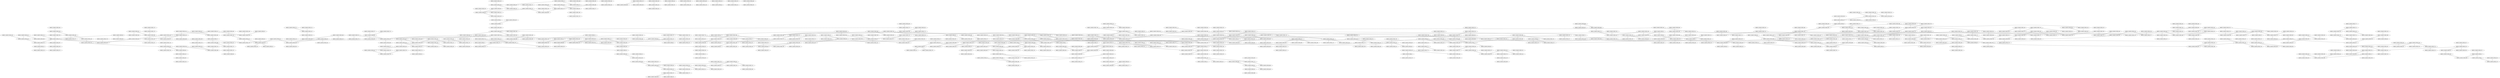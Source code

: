 graph ERDOS_GRAPH_KRUSKAL_DIRECT_LARGE{
ERDOS_GRAPH_NODE_88 -- ERDOS_GRAPH_NODE_753 [weight=1];
ERDOS_GRAPH_NODE_685 -- ERDOS_GRAPH_NODE_272 [weight=1];
ERDOS_GRAPH_NODE_239 -- ERDOS_GRAPH_NODE_240 [weight=1];
ERDOS_GRAPH_NODE_762 -- ERDOS_GRAPH_NODE_105 [weight=1];
ERDOS_GRAPH_NODE_719 -- ERDOS_GRAPH_NODE_421 [weight=1];
ERDOS_GRAPH_NODE_697 -- ERDOS_GRAPH_NODE_556 [weight=1];
ERDOS_GRAPH_NODE_752 -- ERDOS_GRAPH_NODE_18 [weight=1];
ERDOS_GRAPH_NODE_247 -- ERDOS_GRAPH_NODE_497 [weight=1];
ERDOS_GRAPH_NODE_400 -- ERDOS_GRAPH_NODE_707 [weight=1];
ERDOS_GRAPH_NODE_324 -- ERDOS_GRAPH_NODE_796 [weight=1];
ERDOS_GRAPH_NODE_48 -- ERDOS_GRAPH_NODE_143 [weight=1];
ERDOS_GRAPH_NODE_529 -- ERDOS_GRAPH_NODE_577 [weight=1];
ERDOS_GRAPH_NODE_85 -- ERDOS_GRAPH_NODE_320 [weight=1];
ERDOS_GRAPH_NODE_780 -- ERDOS_GRAPH_NODE_471 [weight=1];
ERDOS_GRAPH_NODE_72 -- ERDOS_GRAPH_NODE_689 [weight=1];
ERDOS_GRAPH_NODE_559 -- ERDOS_GRAPH_NODE_629 [weight=1];
ERDOS_GRAPH_NODE_734 -- ERDOS_GRAPH_NODE_347 [weight=1];
ERDOS_GRAPH_NODE_138 -- ERDOS_GRAPH_NODE_581 [weight=1];
ERDOS_GRAPH_NODE_774 -- ERDOS_GRAPH_NODE_699 [weight=1];
ERDOS_GRAPH_NODE_438 -- ERDOS_GRAPH_NODE_425 [weight=1];
ERDOS_GRAPH_NODE_613 -- ERDOS_GRAPH_NODE_759 [weight=1];
ERDOS_GRAPH_NODE_278 -- ERDOS_GRAPH_NODE_428 [weight=1];
ERDOS_GRAPH_NODE_126 -- ERDOS_GRAPH_NODE_198 [weight=1];
ERDOS_GRAPH_NODE_127 -- ERDOS_GRAPH_NODE_10 [weight=1];
ERDOS_GRAPH_NODE_109 -- ERDOS_GRAPH_NODE_446 [weight=1];
ERDOS_GRAPH_NODE_588 -- ERDOS_GRAPH_NODE_579 [weight=1];
ERDOS_GRAPH_NODE_499 -- ERDOS_GRAPH_NODE_596 [weight=1];
ERDOS_GRAPH_NODE_703 -- ERDOS_GRAPH_NODE_333 [weight=1];
ERDOS_GRAPH_NODE_536 -- ERDOS_GRAPH_NODE_517 [weight=1];
ERDOS_GRAPH_NODE_31 -- ERDOS_GRAPH_NODE_740 [weight=1];
ERDOS_GRAPH_NODE_572 -- ERDOS_GRAPH_NODE_693 [weight=1];
ERDOS_GRAPH_NODE_779 -- ERDOS_GRAPH_NODE_362 [weight=1];
ERDOS_GRAPH_NODE_380 -- ERDOS_GRAPH_NODE_68 [weight=1];
ERDOS_GRAPH_NODE_339 -- ERDOS_GRAPH_NODE_706 [weight=1];
ERDOS_GRAPH_NODE_498 -- ERDOS_GRAPH_NODE_661 [weight=1];
ERDOS_GRAPH_NODE_50 -- ERDOS_GRAPH_NODE_466 [weight=1];
ERDOS_GRAPH_NODE_776 -- ERDOS_GRAPH_NODE_403 [weight=1];
ERDOS_GRAPH_NODE_795 -- ERDOS_GRAPH_NODE_397 [weight=1];
ERDOS_GRAPH_NODE_463 -- ERDOS_GRAPH_NODE_757 [weight=1];
ERDOS_GRAPH_NODE_330 -- ERDOS_GRAPH_NODE_248 [weight=1];
ERDOS_GRAPH_NODE_295 -- ERDOS_GRAPH_NODE_14 [weight=1];
ERDOS_GRAPH_NODE_695 -- ERDOS_GRAPH_NODE_681 [weight=1];
ERDOS_GRAPH_NODE_642 -- ERDOS_GRAPH_NODE_585 [weight=1];
ERDOS_GRAPH_NODE_522 -- ERDOS_GRAPH_NODE_616 [weight=1];
ERDOS_GRAPH_NODE_786 -- ERDOS_GRAPH_NODE_728 [weight=1];
ERDOS_GRAPH_NODE_471 -- ERDOS_GRAPH_NODE_753 [weight=1];
ERDOS_GRAPH_NODE_329 -- ERDOS_GRAPH_NODE_148 [weight=1];
ERDOS_GRAPH_NODE_777 -- ERDOS_GRAPH_NODE_721 [weight=1];
ERDOS_GRAPH_NODE_100 -- ERDOS_GRAPH_NODE_683 [weight=1];
ERDOS_GRAPH_NODE_493 -- ERDOS_GRAPH_NODE_236 [weight=1];
ERDOS_GRAPH_NODE_716 -- ERDOS_GRAPH_NODE_327 [weight=1];
ERDOS_GRAPH_NODE_357 -- ERDOS_GRAPH_NODE_462 [weight=1];
ERDOS_GRAPH_NODE_74 -- ERDOS_GRAPH_NODE_407 [weight=1];
ERDOS_GRAPH_NODE_137 -- ERDOS_GRAPH_NODE_630 [weight=1];
ERDOS_GRAPH_NODE_435 -- ERDOS_GRAPH_NODE_353 [weight=1];
ERDOS_GRAPH_NODE_697 -- ERDOS_GRAPH_NODE_454 [weight=1];
ERDOS_GRAPH_NODE_435 -- ERDOS_GRAPH_NODE_502 [weight=1];
ERDOS_GRAPH_NODE_641 -- ERDOS_GRAPH_NODE_4 [weight=1];
ERDOS_GRAPH_NODE_740 -- ERDOS_GRAPH_NODE_744 [weight=1];
ERDOS_GRAPH_NODE_559 -- ERDOS_GRAPH_NODE_98 [weight=2];
ERDOS_GRAPH_NODE_234 -- ERDOS_GRAPH_NODE_467 [weight=2];
ERDOS_GRAPH_NODE_796 -- ERDOS_GRAPH_NODE_698 [weight=2];
ERDOS_GRAPH_NODE_476 -- ERDOS_GRAPH_NODE_202 [weight=2];
ERDOS_GRAPH_NODE_246 -- ERDOS_GRAPH_NODE_453 [weight=2];
ERDOS_GRAPH_NODE_430 -- ERDOS_GRAPH_NODE_622 [weight=2];
ERDOS_GRAPH_NODE_674 -- ERDOS_GRAPH_NODE_174 [weight=2];
ERDOS_GRAPH_NODE_627 -- ERDOS_GRAPH_NODE_406 [weight=2];
ERDOS_GRAPH_NODE_582 -- ERDOS_GRAPH_NODE_437 [weight=2];
ERDOS_GRAPH_NODE_5 -- ERDOS_GRAPH_NODE_288 [weight=2];
ERDOS_GRAPH_NODE_584 -- ERDOS_GRAPH_NODE_293 [weight=2];
ERDOS_GRAPH_NODE_361 -- ERDOS_GRAPH_NODE_556 [weight=2];
ERDOS_GRAPH_NODE_785 -- ERDOS_GRAPH_NODE_467 [weight=2];
ERDOS_GRAPH_NODE_160 -- ERDOS_GRAPH_NODE_558 [weight=2];
ERDOS_GRAPH_NODE_321 -- ERDOS_GRAPH_NODE_320 [weight=2];
ERDOS_GRAPH_NODE_364 -- ERDOS_GRAPH_NODE_183 [weight=2];
ERDOS_GRAPH_NODE_83 -- ERDOS_GRAPH_NODE_286 [weight=2];
ERDOS_GRAPH_NODE_333 -- ERDOS_GRAPH_NODE_357 [weight=2];
ERDOS_GRAPH_NODE_287 -- ERDOS_GRAPH_NODE_280 [weight=2];
ERDOS_GRAPH_NODE_507 -- ERDOS_GRAPH_NODE_135 [weight=2];
ERDOS_GRAPH_NODE_221 -- ERDOS_GRAPH_NODE_775 [weight=2];
ERDOS_GRAPH_NODE_771 -- ERDOS_GRAPH_NODE_186 [weight=2];
ERDOS_GRAPH_NODE_18 -- ERDOS_GRAPH_NODE_216 [weight=2];
ERDOS_GRAPH_NODE_524 -- ERDOS_GRAPH_NODE_388 [weight=2];
ERDOS_GRAPH_NODE_372 -- ERDOS_GRAPH_NODE_187 [weight=2];
ERDOS_GRAPH_NODE_78 -- ERDOS_GRAPH_NODE_48 [weight=2];
ERDOS_GRAPH_NODE_252 -- ERDOS_GRAPH_NODE_123 [weight=2];
ERDOS_GRAPH_NODE_344 -- ERDOS_GRAPH_NODE_390 [weight=2];
ERDOS_GRAPH_NODE_435 -- ERDOS_GRAPH_NODE_124 [weight=2];
ERDOS_GRAPH_NODE_16 -- ERDOS_GRAPH_NODE_441 [weight=2];
ERDOS_GRAPH_NODE_168 -- ERDOS_GRAPH_NODE_47 [weight=2];
ERDOS_GRAPH_NODE_98 -- ERDOS_GRAPH_NODE_531 [weight=2];
ERDOS_GRAPH_NODE_492 -- ERDOS_GRAPH_NODE_714 [weight=2];
ERDOS_GRAPH_NODE_99 -- ERDOS_GRAPH_NODE_220 [weight=2];
ERDOS_GRAPH_NODE_245 -- ERDOS_GRAPH_NODE_77 [weight=2];
ERDOS_GRAPH_NODE_451 -- ERDOS_GRAPH_NODE_580 [weight=2];
ERDOS_GRAPH_NODE_672 -- ERDOS_GRAPH_NODE_785 [weight=2];
ERDOS_GRAPH_NODE_232 -- ERDOS_GRAPH_NODE_209 [weight=2];
ERDOS_GRAPH_NODE_45 -- ERDOS_GRAPH_NODE_357 [weight=2];
ERDOS_GRAPH_NODE_719 -- ERDOS_GRAPH_NODE_774 [weight=2];
ERDOS_GRAPH_NODE_527 -- ERDOS_GRAPH_NODE_285 [weight=2];
ERDOS_GRAPH_NODE_706 -- ERDOS_GRAPH_NODE_138 [weight=2];
ERDOS_GRAPH_NODE_205 -- ERDOS_GRAPH_NODE_156 [weight=2];
ERDOS_GRAPH_NODE_454 -- ERDOS_GRAPH_NODE_513 [weight=2];
ERDOS_GRAPH_NODE_749 -- ERDOS_GRAPH_NODE_162 [weight=2];
ERDOS_GRAPH_NODE_126 -- ERDOS_GRAPH_NODE_414 [weight=2];
ERDOS_GRAPH_NODE_279 -- ERDOS_GRAPH_NODE_211 [weight=2];
ERDOS_GRAPH_NODE_270 -- ERDOS_GRAPH_NODE_52 [weight=2];
ERDOS_GRAPH_NODE_318 -- ERDOS_GRAPH_NODE_748 [weight=2];
ERDOS_GRAPH_NODE_112 -- ERDOS_GRAPH_NODE_118 [weight=2];
ERDOS_GRAPH_NODE_529 -- ERDOS_GRAPH_NODE_645 [weight=2];
ERDOS_GRAPH_NODE_262 -- ERDOS_GRAPH_NODE_673 [weight=2];
ERDOS_GRAPH_NODE_757 -- ERDOS_GRAPH_NODE_559 [weight=2];
ERDOS_GRAPH_NODE_602 -- ERDOS_GRAPH_NODE_440 [weight=2];
ERDOS_GRAPH_NODE_342 -- ERDOS_GRAPH_NODE_621 [weight=2];
ERDOS_GRAPH_NODE_628 -- ERDOS_GRAPH_NODE_168 [weight=2];
ERDOS_GRAPH_NODE_343 -- ERDOS_GRAPH_NODE_676 [weight=2];
ERDOS_GRAPH_NODE_475 -- ERDOS_GRAPH_NODE_75 [weight=2];
ERDOS_GRAPH_NODE_410 -- ERDOS_GRAPH_NODE_597 [weight=2];
ERDOS_GRAPH_NODE_36 -- ERDOS_GRAPH_NODE_365 [weight=2];
ERDOS_GRAPH_NODE_345 -- ERDOS_GRAPH_NODE_262 [weight=2];
ERDOS_GRAPH_NODE_690 -- ERDOS_GRAPH_NODE_57 [weight=2];
ERDOS_GRAPH_NODE_564 -- ERDOS_GRAPH_NODE_319 [weight=2];
ERDOS_GRAPH_NODE_667 -- ERDOS_GRAPH_NODE_93 [weight=2];
ERDOS_GRAPH_NODE_681 -- ERDOS_GRAPH_NODE_618 [weight=2];
ERDOS_GRAPH_NODE_23 -- ERDOS_GRAPH_NODE_584 [weight=3];
ERDOS_GRAPH_NODE_107 -- ERDOS_GRAPH_NODE_676 [weight=3];
ERDOS_GRAPH_NODE_783 -- ERDOS_GRAPH_NODE_335 [weight=3];
ERDOS_GRAPH_NODE_174 -- ERDOS_GRAPH_NODE_429 [weight=3];
ERDOS_GRAPH_NODE_653 -- ERDOS_GRAPH_NODE_658 [weight=3];
ERDOS_GRAPH_NODE_511 -- ERDOS_GRAPH_NODE_531 [weight=3];
ERDOS_GRAPH_NODE_578 -- ERDOS_GRAPH_NODE_621 [weight=3];
ERDOS_GRAPH_NODE_681 -- ERDOS_GRAPH_NODE_366 [weight=3];
ERDOS_GRAPH_NODE_596 -- ERDOS_GRAPH_NODE_226 [weight=3];
ERDOS_GRAPH_NODE_102 -- ERDOS_GRAPH_NODE_227 [weight=3];
ERDOS_GRAPH_NODE_387 -- ERDOS_GRAPH_NODE_728 [weight=3];
ERDOS_GRAPH_NODE_213 -- ERDOS_GRAPH_NODE_658 [weight=3];
ERDOS_GRAPH_NODE_540 -- ERDOS_GRAPH_NODE_178 [weight=3];
ERDOS_GRAPH_NODE_457 -- ERDOS_GRAPH_NODE_444 [weight=3];
ERDOS_GRAPH_NODE_663 -- ERDOS_GRAPH_NODE_185 [weight=3];
ERDOS_GRAPH_NODE_297 -- ERDOS_GRAPH_NODE_598 [weight=3];
ERDOS_GRAPH_NODE_489 -- ERDOS_GRAPH_NODE_683 [weight=3];
ERDOS_GRAPH_NODE_166 -- ERDOS_GRAPH_NODE_161 [weight=3];
ERDOS_GRAPH_NODE_606 -- ERDOS_GRAPH_NODE_365 [weight=3];
ERDOS_GRAPH_NODE_763 -- ERDOS_GRAPH_NODE_215 [weight=3];
ERDOS_GRAPH_NODE_624 -- ERDOS_GRAPH_NODE_583 [weight=3];
ERDOS_GRAPH_NODE_762 -- ERDOS_GRAPH_NODE_725 [weight=3];
ERDOS_GRAPH_NODE_224 -- ERDOS_GRAPH_NODE_570 [weight=3];
ERDOS_GRAPH_NODE_652 -- ERDOS_GRAPH_NODE_222 [weight=3];
ERDOS_GRAPH_NODE_663 -- ERDOS_GRAPH_NODE_426 [weight=3];
ERDOS_GRAPH_NODE_35 -- ERDOS_GRAPH_NODE_385 [weight=3];
ERDOS_GRAPH_NODE_560 -- ERDOS_GRAPH_NODE_156 [weight=3];
ERDOS_GRAPH_NODE_275 -- ERDOS_GRAPH_NODE_85 [weight=3];
ERDOS_GRAPH_NODE_713 -- ERDOS_GRAPH_NODE_453 [weight=3];
ERDOS_GRAPH_NODE_380 -- ERDOS_GRAPH_NODE_709 [weight=3];
ERDOS_GRAPH_NODE_254 -- ERDOS_GRAPH_NODE_415 [weight=3];
ERDOS_GRAPH_NODE_408 -- ERDOS_GRAPH_NODE_697 [weight=3];
ERDOS_GRAPH_NODE_706 -- ERDOS_GRAPH_NODE_58 [weight=3];
ERDOS_GRAPH_NODE_791 -- ERDOS_GRAPH_NODE_117 [weight=3];
ERDOS_GRAPH_NODE_174 -- ERDOS_GRAPH_NODE_798 [weight=3];
ERDOS_GRAPH_NODE_380 -- ERDOS_GRAPH_NODE_202 [weight=3];
ERDOS_GRAPH_NODE_236 -- ERDOS_GRAPH_NODE_239 [weight=3];
ERDOS_GRAPH_NODE_295 -- ERDOS_GRAPH_NODE_237 [weight=3];
ERDOS_GRAPH_NODE_722 -- ERDOS_GRAPH_NODE_471 [weight=3];
ERDOS_GRAPH_NODE_489 -- ERDOS_GRAPH_NODE_533 [weight=3];
ERDOS_GRAPH_NODE_665 -- ERDOS_GRAPH_NODE_608 [weight=3];
ERDOS_GRAPH_NODE_289 -- ERDOS_GRAPH_NODE_568 [weight=3];
ERDOS_GRAPH_NODE_454 -- ERDOS_GRAPH_NODE_430 [weight=3];
ERDOS_GRAPH_NODE_268 -- ERDOS_GRAPH_NODE_420 [weight=3];
ERDOS_GRAPH_NODE_1 -- ERDOS_GRAPH_NODE_426 [weight=3];
ERDOS_GRAPH_NODE_146 -- ERDOS_GRAPH_NODE_792 [weight=3];
ERDOS_GRAPH_NODE_88 -- ERDOS_GRAPH_NODE_792 [weight=3];
ERDOS_GRAPH_NODE_455 -- ERDOS_GRAPH_NODE_618 [weight=3];
ERDOS_GRAPH_NODE_238 -- ERDOS_GRAPH_NODE_111 [weight=3];
ERDOS_GRAPH_NODE_789 -- ERDOS_GRAPH_NODE_91 [weight=3];
ERDOS_GRAPH_NODE_347 -- ERDOS_GRAPH_NODE_447 [weight=3];
ERDOS_GRAPH_NODE_782 -- ERDOS_GRAPH_NODE_670 [weight=3];
ERDOS_GRAPH_NODE_538 -- ERDOS_GRAPH_NODE_717 [weight=3];
ERDOS_GRAPH_NODE_390 -- ERDOS_GRAPH_NODE_405 [weight=4];
ERDOS_GRAPH_NODE_40 -- ERDOS_GRAPH_NODE_686 [weight=4];
ERDOS_GRAPH_NODE_242 -- ERDOS_GRAPH_NODE_238 [weight=4];
ERDOS_GRAPH_NODE_77 -- ERDOS_GRAPH_NODE_95 [weight=4];
ERDOS_GRAPH_NODE_797 -- ERDOS_GRAPH_NODE_183 [weight=4];
ERDOS_GRAPH_NODE_307 -- ERDOS_GRAPH_NODE_37 [weight=4];
ERDOS_GRAPH_NODE_747 -- ERDOS_GRAPH_NODE_41 [weight=4];
ERDOS_GRAPH_NODE_354 -- ERDOS_GRAPH_NODE_337 [weight=4];
ERDOS_GRAPH_NODE_716 -- ERDOS_GRAPH_NODE_433 [weight=4];
ERDOS_GRAPH_NODE_289 -- ERDOS_GRAPH_NODE_625 [weight=4];
ERDOS_GRAPH_NODE_123 -- ERDOS_GRAPH_NODE_490 [weight=4];
ERDOS_GRAPH_NODE_368 -- ERDOS_GRAPH_NODE_76 [weight=4];
ERDOS_GRAPH_NODE_663 -- ERDOS_GRAPH_NODE_615 [weight=4];
ERDOS_GRAPH_NODE_236 -- ERDOS_GRAPH_NODE_780 [weight=4];
ERDOS_GRAPH_NODE_365 -- ERDOS_GRAPH_NODE_374 [weight=4];
ERDOS_GRAPH_NODE_158 -- ERDOS_GRAPH_NODE_399 [weight=4];
ERDOS_GRAPH_NODE_762 -- ERDOS_GRAPH_NODE_568 [weight=4];
ERDOS_GRAPH_NODE_288 -- ERDOS_GRAPH_NODE_559 [weight=4];
ERDOS_GRAPH_NODE_731 -- ERDOS_GRAPH_NODE_66 [weight=4];
ERDOS_GRAPH_NODE_725 -- ERDOS_GRAPH_NODE_146 [weight=4];
ERDOS_GRAPH_NODE_341 -- ERDOS_GRAPH_NODE_416 [weight=4];
ERDOS_GRAPH_NODE_664 -- ERDOS_GRAPH_NODE_556 [weight=4];
ERDOS_GRAPH_NODE_303 -- ERDOS_GRAPH_NODE_584 [weight=4];
ERDOS_GRAPH_NODE_123 -- ERDOS_GRAPH_NODE_56 [weight=4];
ERDOS_GRAPH_NODE_516 -- ERDOS_GRAPH_NODE_527 [weight=4];
ERDOS_GRAPH_NODE_70 -- ERDOS_GRAPH_NODE_49 [weight=4];
ERDOS_GRAPH_NODE_458 -- ERDOS_GRAPH_NODE_148 [weight=4];
ERDOS_GRAPH_NODE_258 -- ERDOS_GRAPH_NODE_225 [weight=4];
ERDOS_GRAPH_NODE_452 -- ERDOS_GRAPH_NODE_111 [weight=4];
ERDOS_GRAPH_NODE_445 -- ERDOS_GRAPH_NODE_624 [weight=4];
ERDOS_GRAPH_NODE_246 -- ERDOS_GRAPH_NODE_641 [weight=4];
ERDOS_GRAPH_NODE_327 -- ERDOS_GRAPH_NODE_584 [weight=4];
ERDOS_GRAPH_NODE_398 -- ERDOS_GRAPH_NODE_657 [weight=4];
ERDOS_GRAPH_NODE_689 -- ERDOS_GRAPH_NODE_775 [weight=4];
ERDOS_GRAPH_NODE_383 -- ERDOS_GRAPH_NODE_205 [weight=4];
ERDOS_GRAPH_NODE_264 -- ERDOS_GRAPH_NODE_606 [weight=4];
ERDOS_GRAPH_NODE_203 -- ERDOS_GRAPH_NODE_719 [weight=4];
ERDOS_GRAPH_NODE_769 -- ERDOS_GRAPH_NODE_750 [weight=4];
ERDOS_GRAPH_NODE_670 -- ERDOS_GRAPH_NODE_41 [weight=4];
ERDOS_GRAPH_NODE_426 -- ERDOS_GRAPH_NODE_154 [weight=4];
ERDOS_GRAPH_NODE_309 -- ERDOS_GRAPH_NODE_571 [weight=4];
ERDOS_GRAPH_NODE_320 -- ERDOS_GRAPH_NODE_0 [weight=4];
ERDOS_GRAPH_NODE_138 -- ERDOS_GRAPH_NODE_140 [weight=4];
ERDOS_GRAPH_NODE_471 -- ERDOS_GRAPH_NODE_367 [weight=4];
ERDOS_GRAPH_NODE_632 -- ERDOS_GRAPH_NODE_264 [weight=4];
ERDOS_GRAPH_NODE_450 -- ERDOS_GRAPH_NODE_5 [weight=4];
ERDOS_GRAPH_NODE_347 -- ERDOS_GRAPH_NODE_753 [weight=4];
ERDOS_GRAPH_NODE_125 -- ERDOS_GRAPH_NODE_135 [weight=4];
ERDOS_GRAPH_NODE_204 -- ERDOS_GRAPH_NODE_584 [weight=4];
ERDOS_GRAPH_NODE_490 -- ERDOS_GRAPH_NODE_544 [weight=4];
ERDOS_GRAPH_NODE_87 -- ERDOS_GRAPH_NODE_339 [weight=4];
ERDOS_GRAPH_NODE_729 -- ERDOS_GRAPH_NODE_583 [weight=4];
ERDOS_GRAPH_NODE_149 -- ERDOS_GRAPH_NODE_531 [weight=4];
ERDOS_GRAPH_NODE_117 -- ERDOS_GRAPH_NODE_298 [weight=4];
ERDOS_GRAPH_NODE_457 -- ERDOS_GRAPH_NODE_3 [weight=4];
ERDOS_GRAPH_NODE_141 -- ERDOS_GRAPH_NODE_210 [weight=4];
ERDOS_GRAPH_NODE_739 -- ERDOS_GRAPH_NODE_411 [weight=4];
ERDOS_GRAPH_NODE_218 -- ERDOS_GRAPH_NODE_756 [weight=4];
ERDOS_GRAPH_NODE_454 -- ERDOS_GRAPH_NODE_207 [weight=4];
ERDOS_GRAPH_NODE_168 -- ERDOS_GRAPH_NODE_326 [weight=4];
ERDOS_GRAPH_NODE_363 -- ERDOS_GRAPH_NODE_489 [weight=5];
ERDOS_GRAPH_NODE_39 -- ERDOS_GRAPH_NODE_532 [weight=5];
ERDOS_GRAPH_NODE_263 -- ERDOS_GRAPH_NODE_585 [weight=5];
ERDOS_GRAPH_NODE_69 -- ERDOS_GRAPH_NODE_85 [weight=5];
ERDOS_GRAPH_NODE_21 -- ERDOS_GRAPH_NODE_641 [weight=5];
ERDOS_GRAPH_NODE_465 -- ERDOS_GRAPH_NODE_536 [weight=5];
ERDOS_GRAPH_NODE_115 -- ERDOS_GRAPH_NODE_758 [weight=5];
ERDOS_GRAPH_NODE_367 -- ERDOS_GRAPH_NODE_190 [weight=5];
ERDOS_GRAPH_NODE_394 -- ERDOS_GRAPH_NODE_519 [weight=5];
ERDOS_GRAPH_NODE_768 -- ERDOS_GRAPH_NODE_701 [weight=5];
ERDOS_GRAPH_NODE_358 -- ERDOS_GRAPH_NODE_764 [weight=5];
ERDOS_GRAPH_NODE_155 -- ERDOS_GRAPH_NODE_404 [weight=5];
ERDOS_GRAPH_NODE_555 -- ERDOS_GRAPH_NODE_432 [weight=5];
ERDOS_GRAPH_NODE_566 -- ERDOS_GRAPH_NODE_339 [weight=5];
ERDOS_GRAPH_NODE_117 -- ERDOS_GRAPH_NODE_766 [weight=5];
ERDOS_GRAPH_NODE_245 -- ERDOS_GRAPH_NODE_473 [weight=5];
ERDOS_GRAPH_NODE_232 -- ERDOS_GRAPH_NODE_366 [weight=5];
ERDOS_GRAPH_NODE_684 -- ERDOS_GRAPH_NODE_77 [weight=5];
ERDOS_GRAPH_NODE_585 -- ERDOS_GRAPH_NODE_125 [weight=5];
ERDOS_GRAPH_NODE_33 -- ERDOS_GRAPH_NODE_218 [weight=5];
ERDOS_GRAPH_NODE_648 -- ERDOS_GRAPH_NODE_792 [weight=5];
ERDOS_GRAPH_NODE_668 -- ERDOS_GRAPH_NODE_688 [weight=5];
ERDOS_GRAPH_NODE_794 -- ERDOS_GRAPH_NODE_453 [weight=5];
ERDOS_GRAPH_NODE_747 -- ERDOS_GRAPH_NODE_49 [weight=5];
ERDOS_GRAPH_NODE_150 -- ERDOS_GRAPH_NODE_318 [weight=5];
ERDOS_GRAPH_NODE_394 -- ERDOS_GRAPH_NODE_205 [weight=5];
ERDOS_GRAPH_NODE_330 -- ERDOS_GRAPH_NODE_211 [weight=5];
ERDOS_GRAPH_NODE_389 -- ERDOS_GRAPH_NODE_76 [weight=5];
ERDOS_GRAPH_NODE_784 -- ERDOS_GRAPH_NODE_282 [weight=5];
ERDOS_GRAPH_NODE_744 -- ERDOS_GRAPH_NODE_428 [weight=5];
ERDOS_GRAPH_NODE_120 -- ERDOS_GRAPH_NODE_161 [weight=5];
ERDOS_GRAPH_NODE_166 -- ERDOS_GRAPH_NODE_791 [weight=5];
ERDOS_GRAPH_NODE_98 -- ERDOS_GRAPH_NODE_740 [weight=5];
ERDOS_GRAPH_NODE_377 -- ERDOS_GRAPH_NODE_66 [weight=5];
ERDOS_GRAPH_NODE_386 -- ERDOS_GRAPH_NODE_706 [weight=5];
ERDOS_GRAPH_NODE_119 -- ERDOS_GRAPH_NODE_771 [weight=5];
ERDOS_GRAPH_NODE_551 -- ERDOS_GRAPH_NODE_424 [weight=5];
ERDOS_GRAPH_NODE_419 -- ERDOS_GRAPH_NODE_589 [weight=5];
ERDOS_GRAPH_NODE_240 -- ERDOS_GRAPH_NODE_522 [weight=5];
ERDOS_GRAPH_NODE_61 -- ERDOS_GRAPH_NODE_473 [weight=5];
ERDOS_GRAPH_NODE_631 -- ERDOS_GRAPH_NODE_14 [weight=5];
ERDOS_GRAPH_NODE_471 -- ERDOS_GRAPH_NODE_583 [weight=5];
ERDOS_GRAPH_NODE_669 -- ERDOS_GRAPH_NODE_422 [weight=5];
ERDOS_GRAPH_NODE_432 -- ERDOS_GRAPH_NODE_752 [weight=5];
ERDOS_GRAPH_NODE_10 -- ERDOS_GRAPH_NODE_420 [weight=5];
ERDOS_GRAPH_NODE_441 -- ERDOS_GRAPH_NODE_298 [weight=5];
ERDOS_GRAPH_NODE_256 -- ERDOS_GRAPH_NODE_201 [weight=5];
ERDOS_GRAPH_NODE_179 -- ERDOS_GRAPH_NODE_422 [weight=5];
ERDOS_GRAPH_NODE_416 -- ERDOS_GRAPH_NODE_193 [weight=5];
ERDOS_GRAPH_NODE_391 -- ERDOS_GRAPH_NODE_178 [weight=5];
ERDOS_GRAPH_NODE_526 -- ERDOS_GRAPH_NODE_414 [weight=5];
ERDOS_GRAPH_NODE_550 -- ERDOS_GRAPH_NODE_340 [weight=5];
ERDOS_GRAPH_NODE_416 -- ERDOS_GRAPH_NODE_167 [weight=5];
ERDOS_GRAPH_NODE_443 -- ERDOS_GRAPH_NODE_242 [weight=5];
ERDOS_GRAPH_NODE_22 -- ERDOS_GRAPH_NODE_476 [weight=5];
ERDOS_GRAPH_NODE_151 -- ERDOS_GRAPH_NODE_187 [weight=5];
ERDOS_GRAPH_NODE_13 -- ERDOS_GRAPH_NODE_744 [weight=5];
ERDOS_GRAPH_NODE_502 -- ERDOS_GRAPH_NODE_646 [weight=5];
ERDOS_GRAPH_NODE_645 -- ERDOS_GRAPH_NODE_350 [weight=6];
ERDOS_GRAPH_NODE_21 -- ERDOS_GRAPH_NODE_81 [weight=6];
ERDOS_GRAPH_NODE_690 -- ERDOS_GRAPH_NODE_754 [weight=6];
ERDOS_GRAPH_NODE_157 -- ERDOS_GRAPH_NODE_1 [weight=6];
ERDOS_GRAPH_NODE_612 -- ERDOS_GRAPH_NODE_226 [weight=6];
ERDOS_GRAPH_NODE_214 -- ERDOS_GRAPH_NODE_90 [weight=6];
ERDOS_GRAPH_NODE_691 -- ERDOS_GRAPH_NODE_70 [weight=6];
ERDOS_GRAPH_NODE_29 -- ERDOS_GRAPH_NODE_447 [weight=6];
ERDOS_GRAPH_NODE_360 -- ERDOS_GRAPH_NODE_683 [weight=6];
ERDOS_GRAPH_NODE_749 -- ERDOS_GRAPH_NODE_24 [weight=6];
ERDOS_GRAPH_NODE_443 -- ERDOS_GRAPH_NODE_77 [weight=6];
ERDOS_GRAPH_NODE_763 -- ERDOS_GRAPH_NODE_581 [weight=6];
ERDOS_GRAPH_NODE_612 -- ERDOS_GRAPH_NODE_447 [weight=6];
ERDOS_GRAPH_NODE_308 -- ERDOS_GRAPH_NODE_203 [weight=6];
ERDOS_GRAPH_NODE_396 -- ERDOS_GRAPH_NODE_62 [weight=6];
ERDOS_GRAPH_NODE_487 -- ERDOS_GRAPH_NODE_161 [weight=6];
ERDOS_GRAPH_NODE_360 -- ERDOS_GRAPH_NODE_242 [weight=6];
ERDOS_GRAPH_NODE_133 -- ERDOS_GRAPH_NODE_226 [weight=6];
ERDOS_GRAPH_NODE_12 -- ERDOS_GRAPH_NODE_610 [weight=6];
ERDOS_GRAPH_NODE_681 -- ERDOS_GRAPH_NODE_509 [weight=6];
ERDOS_GRAPH_NODE_452 -- ERDOS_GRAPH_NODE_343 [weight=6];
ERDOS_GRAPH_NODE_66 -- ERDOS_GRAPH_NODE_531 [weight=6];
ERDOS_GRAPH_NODE_769 -- ERDOS_GRAPH_NODE_629 [weight=6];
ERDOS_GRAPH_NODE_205 -- ERDOS_GRAPH_NODE_666 [weight=6];
ERDOS_GRAPH_NODE_626 -- ERDOS_GRAPH_NODE_42 [weight=6];
ERDOS_GRAPH_NODE_302 -- ERDOS_GRAPH_NODE_327 [weight=6];
ERDOS_GRAPH_NODE_586 -- ERDOS_GRAPH_NODE_169 [weight=6];
ERDOS_GRAPH_NODE_568 -- ERDOS_GRAPH_NODE_157 [weight=6];
ERDOS_GRAPH_NODE_426 -- ERDOS_GRAPH_NODE_305 [weight=6];
ERDOS_GRAPH_NODE_42 -- ERDOS_GRAPH_NODE_130 [weight=6];
ERDOS_GRAPH_NODE_45 -- ERDOS_GRAPH_NODE_242 [weight=6];
ERDOS_GRAPH_NODE_93 -- ERDOS_GRAPH_NODE_486 [weight=6];
ERDOS_GRAPH_NODE_797 -- ERDOS_GRAPH_NODE_157 [weight=6];
ERDOS_GRAPH_NODE_38 -- ERDOS_GRAPH_NODE_199 [weight=6];
ERDOS_GRAPH_NODE_517 -- ERDOS_GRAPH_NODE_206 [weight=6];
ERDOS_GRAPH_NODE_500 -- ERDOS_GRAPH_NODE_269 [weight=6];
ERDOS_GRAPH_NODE_130 -- ERDOS_GRAPH_NODE_30 [weight=6];
ERDOS_GRAPH_NODE_755 -- ERDOS_GRAPH_NODE_501 [weight=6];
ERDOS_GRAPH_NODE_619 -- ERDOS_GRAPH_NODE_461 [weight=6];
ERDOS_GRAPH_NODE_60 -- ERDOS_GRAPH_NODE_471 [weight=6];
ERDOS_GRAPH_NODE_340 -- ERDOS_GRAPH_NODE_673 [weight=6];
ERDOS_GRAPH_NODE_137 -- ERDOS_GRAPH_NODE_55 [weight=6];
ERDOS_GRAPH_NODE_715 -- ERDOS_GRAPH_NODE_100 [weight=6];
ERDOS_GRAPH_NODE_224 -- ERDOS_GRAPH_NODE_651 [weight=6];
ERDOS_GRAPH_NODE_635 -- ERDOS_GRAPH_NODE_597 [weight=7];
ERDOS_GRAPH_NODE_637 -- ERDOS_GRAPH_NODE_94 [weight=7];
ERDOS_GRAPH_NODE_333 -- ERDOS_GRAPH_NODE_1 [weight=7];
ERDOS_GRAPH_NODE_124 -- ERDOS_GRAPH_NODE_195 [weight=7];
ERDOS_GRAPH_NODE_574 -- ERDOS_GRAPH_NODE_720 [weight=7];
ERDOS_GRAPH_NODE_490 -- ERDOS_GRAPH_NODE_726 [weight=7];
ERDOS_GRAPH_NODE_508 -- ERDOS_GRAPH_NODE_91 [weight=7];
ERDOS_GRAPH_NODE_39 -- ERDOS_GRAPH_NODE_226 [weight=7];
ERDOS_GRAPH_NODE_155 -- ERDOS_GRAPH_NODE_593 [weight=7];
ERDOS_GRAPH_NODE_362 -- ERDOS_GRAPH_NODE_527 [weight=7];
ERDOS_GRAPH_NODE_90 -- ERDOS_GRAPH_NODE_333 [weight=7];
ERDOS_GRAPH_NODE_112 -- ERDOS_GRAPH_NODE_650 [weight=7];
ERDOS_GRAPH_NODE_683 -- ERDOS_GRAPH_NODE_63 [weight=7];
ERDOS_GRAPH_NODE_570 -- ERDOS_GRAPH_NODE_698 [weight=7];
ERDOS_GRAPH_NODE_19 -- ERDOS_GRAPH_NODE_307 [weight=7];
ERDOS_GRAPH_NODE_10 -- ERDOS_GRAPH_NODE_403 [weight=7];
ERDOS_GRAPH_NODE_746 -- ERDOS_GRAPH_NODE_652 [weight=7];
ERDOS_GRAPH_NODE_310 -- ERDOS_GRAPH_NODE_195 [weight=7];
ERDOS_GRAPH_NODE_48 -- ERDOS_GRAPH_NODE_168 [weight=7];
ERDOS_GRAPH_NODE_297 -- ERDOS_GRAPH_NODE_654 [weight=7];
ERDOS_GRAPH_NODE_775 -- ERDOS_GRAPH_NODE_152 [weight=7];
ERDOS_GRAPH_NODE_791 -- ERDOS_GRAPH_NODE_661 [weight=7];
ERDOS_GRAPH_NODE_285 -- ERDOS_GRAPH_NODE_498 [weight=7];
ERDOS_GRAPH_NODE_195 -- ERDOS_GRAPH_NODE_726 [weight=7];
ERDOS_GRAPH_NODE_626 -- ERDOS_GRAPH_NODE_508 [weight=7];
ERDOS_GRAPH_NODE_458 -- ERDOS_GRAPH_NODE_198 [weight=7];
ERDOS_GRAPH_NODE_301 -- ERDOS_GRAPH_NODE_609 [weight=7];
ERDOS_GRAPH_NODE_36 -- ERDOS_GRAPH_NODE_793 [weight=7];
ERDOS_GRAPH_NODE_31 -- ERDOS_GRAPH_NODE_345 [weight=7];
ERDOS_GRAPH_NODE_349 -- ERDOS_GRAPH_NODE_278 [weight=7];
ERDOS_GRAPH_NODE_308 -- ERDOS_GRAPH_NODE_474 [weight=7];
ERDOS_GRAPH_NODE_338 -- ERDOS_GRAPH_NODE_118 [weight=7];
ERDOS_GRAPH_NODE_545 -- ERDOS_GRAPH_NODE_89 [weight=7];
ERDOS_GRAPH_NODE_504 -- ERDOS_GRAPH_NODE_80 [weight=7];
ERDOS_GRAPH_NODE_135 -- ERDOS_GRAPH_NODE_113 [weight=7];
ERDOS_GRAPH_NODE_695 -- ERDOS_GRAPH_NODE_764 [weight=7];
ERDOS_GRAPH_NODE_149 -- ERDOS_GRAPH_NODE_664 [weight=7];
ERDOS_GRAPH_NODE_223 -- ERDOS_GRAPH_NODE_485 [weight=7];
ERDOS_GRAPH_NODE_330 -- ERDOS_GRAPH_NODE_728 [weight=7];
ERDOS_GRAPH_NODE_436 -- ERDOS_GRAPH_NODE_381 [weight=7];
ERDOS_GRAPH_NODE_633 -- ERDOS_GRAPH_NODE_594 [weight=8];
ERDOS_GRAPH_NODE_706 -- ERDOS_GRAPH_NODE_603 [weight=8];
ERDOS_GRAPH_NODE_758 -- ERDOS_GRAPH_NODE_198 [weight=8];
ERDOS_GRAPH_NODE_459 -- ERDOS_GRAPH_NODE_349 [weight=8];
ERDOS_GRAPH_NODE_345 -- ERDOS_GRAPH_NODE_118 [weight=8];
ERDOS_GRAPH_NODE_325 -- ERDOS_GRAPH_NODE_365 [weight=8];
ERDOS_GRAPH_NODE_757 -- ERDOS_GRAPH_NODE_438 [weight=8];
ERDOS_GRAPH_NODE_122 -- ERDOS_GRAPH_NODE_401 [weight=8];
ERDOS_GRAPH_NODE_761 -- ERDOS_GRAPH_NODE_764 [weight=8];
ERDOS_GRAPH_NODE_198 -- ERDOS_GRAPH_NODE_490 [weight=8];
ERDOS_GRAPH_NODE_542 -- ERDOS_GRAPH_NODE_676 [weight=8];
ERDOS_GRAPH_NODE_616 -- ERDOS_GRAPH_NODE_80 [weight=8];
ERDOS_GRAPH_NODE_542 -- ERDOS_GRAPH_NODE_735 [weight=8];
ERDOS_GRAPH_NODE_322 -- ERDOS_GRAPH_NODE_464 [weight=8];
ERDOS_GRAPH_NODE_625 -- ERDOS_GRAPH_NODE_153 [weight=8];
ERDOS_GRAPH_NODE_256 -- ERDOS_GRAPH_NODE_723 [weight=8];
ERDOS_GRAPH_NODE_507 -- ERDOS_GRAPH_NODE_150 [weight=8];
ERDOS_GRAPH_NODE_726 -- ERDOS_GRAPH_NODE_652 [weight=8];
ERDOS_GRAPH_NODE_346 -- ERDOS_GRAPH_NODE_533 [weight=8];
ERDOS_GRAPH_NODE_648 -- ERDOS_GRAPH_NODE_785 [weight=8];
ERDOS_GRAPH_NODE_256 -- ERDOS_GRAPH_NODE_285 [weight=8];
ERDOS_GRAPH_NODE_90 -- ERDOS_GRAPH_NODE_746 [weight=8];
ERDOS_GRAPH_NODE_440 -- ERDOS_GRAPH_NODE_633 [weight=8];
ERDOS_GRAPH_NODE_455 -- ERDOS_GRAPH_NODE_568 [weight=8];
ERDOS_GRAPH_NODE_396 -- ERDOS_GRAPH_NODE_516 [weight=8];
ERDOS_GRAPH_NODE_471 -- ERDOS_GRAPH_NODE_752 [weight=8];
ERDOS_GRAPH_NODE_531 -- ERDOS_GRAPH_NODE_600 [weight=8];
ERDOS_GRAPH_NODE_656 -- ERDOS_GRAPH_NODE_337 [weight=8];
ERDOS_GRAPH_NODE_281 -- ERDOS_GRAPH_NODE_173 [weight=8];
ERDOS_GRAPH_NODE_157 -- ERDOS_GRAPH_NODE_556 [weight=8];
ERDOS_GRAPH_NODE_307 -- ERDOS_GRAPH_NODE_440 [weight=8];
ERDOS_GRAPH_NODE_182 -- ERDOS_GRAPH_NODE_291 [weight=8];
ERDOS_GRAPH_NODE_17 -- ERDOS_GRAPH_NODE_7 [weight=8];
ERDOS_GRAPH_NODE_28 -- ERDOS_GRAPH_NODE_662 [weight=8];
ERDOS_GRAPH_NODE_4 -- ERDOS_GRAPH_NODE_481 [weight=8];
ERDOS_GRAPH_NODE_310 -- ERDOS_GRAPH_NODE_171 [weight=8];
ERDOS_GRAPH_NODE_391 -- ERDOS_GRAPH_NODE_121 [weight=8];
ERDOS_GRAPH_NODE_422 -- ERDOS_GRAPH_NODE_473 [weight=8];
ERDOS_GRAPH_NODE_504 -- ERDOS_GRAPH_NODE_388 [weight=8];
ERDOS_GRAPH_NODE_49 -- ERDOS_GRAPH_NODE_76 [weight=8];
ERDOS_GRAPH_NODE_1 -- ERDOS_GRAPH_NODE_440 [weight=8];
ERDOS_GRAPH_NODE_130 -- ERDOS_GRAPH_NODE_340 [weight=8];
ERDOS_GRAPH_NODE_255 -- ERDOS_GRAPH_NODE_366 [weight=8];
ERDOS_GRAPH_NODE_337 -- ERDOS_GRAPH_NODE_87 [weight=8];
ERDOS_GRAPH_NODE_520 -- ERDOS_GRAPH_NODE_537 [weight=8];
ERDOS_GRAPH_NODE_309 -- ERDOS_GRAPH_NODE_479 [weight=8];
ERDOS_GRAPH_NODE_785 -- ERDOS_GRAPH_NODE_9 [weight=8];
ERDOS_GRAPH_NODE_341 -- ERDOS_GRAPH_NODE_406 [weight=8];
ERDOS_GRAPH_NODE_536 -- ERDOS_GRAPH_NODE_420 [weight=8];
ERDOS_GRAPH_NODE_566 -- ERDOS_GRAPH_NODE_192 [weight=8];
ERDOS_GRAPH_NODE_218 -- ERDOS_GRAPH_NODE_467 [weight=9];
ERDOS_GRAPH_NODE_376 -- ERDOS_GRAPH_NODE_506 [weight=9];
ERDOS_GRAPH_NODE_670 -- ERDOS_GRAPH_NODE_94 [weight=9];
ERDOS_GRAPH_NODE_156 -- ERDOS_GRAPH_NODE_185 [weight=9];
ERDOS_GRAPH_NODE_615 -- ERDOS_GRAPH_NODE_605 [weight=9];
ERDOS_GRAPH_NODE_150 -- ERDOS_GRAPH_NODE_156 [weight=9];
ERDOS_GRAPH_NODE_407 -- ERDOS_GRAPH_NODE_537 [weight=9];
ERDOS_GRAPH_NODE_750 -- ERDOS_GRAPH_NODE_258 [weight=9];
ERDOS_GRAPH_NODE_239 -- ERDOS_GRAPH_NODE_575 [weight=9];
ERDOS_GRAPH_NODE_45 -- ERDOS_GRAPH_NODE_119 [weight=9];
ERDOS_GRAPH_NODE_732 -- ERDOS_GRAPH_NODE_278 [weight=9];
ERDOS_GRAPH_NODE_772 -- ERDOS_GRAPH_NODE_275 [weight=9];
ERDOS_GRAPH_NODE_235 -- ERDOS_GRAPH_NODE_38 [weight=9];
ERDOS_GRAPH_NODE_84 -- ERDOS_GRAPH_NODE_489 [weight=9];
ERDOS_GRAPH_NODE_2 -- ERDOS_GRAPH_NODE_368 [weight=9];
ERDOS_GRAPH_NODE_0 -- ERDOS_GRAPH_NODE_5 [weight=9];
ERDOS_GRAPH_NODE_313 -- ERDOS_GRAPH_NODE_35 [weight=9];
ERDOS_GRAPH_NODE_497 -- ERDOS_GRAPH_NODE_144 [weight=9];
ERDOS_GRAPH_NODE_776 -- ERDOS_GRAPH_NODE_691 [weight=9];
ERDOS_GRAPH_NODE_120 -- ERDOS_GRAPH_NODE_54 [weight=9];
ERDOS_GRAPH_NODE_698 -- ERDOS_GRAPH_NODE_77 [weight=9];
ERDOS_GRAPH_NODE_146 -- ERDOS_GRAPH_NODE_749 [weight=9];
ERDOS_GRAPH_NODE_135 -- ERDOS_GRAPH_NODE_456 [weight=9];
ERDOS_GRAPH_NODE_672 -- ERDOS_GRAPH_NODE_527 [weight=9];
ERDOS_GRAPH_NODE_751 -- ERDOS_GRAPH_NODE_270 [weight=9];
ERDOS_GRAPH_NODE_356 -- ERDOS_GRAPH_NODE_339 [weight=9];
ERDOS_GRAPH_NODE_444 -- ERDOS_GRAPH_NODE_306 [weight=9];
ERDOS_GRAPH_NODE_313 -- ERDOS_GRAPH_NODE_205 [weight=9];
ERDOS_GRAPH_NODE_195 -- ERDOS_GRAPH_NODE_215 [weight=9];
ERDOS_GRAPH_NODE_272 -- ERDOS_GRAPH_NODE_749 [weight=9];
ERDOS_GRAPH_NODE_700 -- ERDOS_GRAPH_NODE_720 [weight=9];
ERDOS_GRAPH_NODE_383 -- ERDOS_GRAPH_NODE_420 [weight=9];
ERDOS_GRAPH_NODE_200 -- ERDOS_GRAPH_NODE_354 [weight=9];
ERDOS_GRAPH_NODE_735 -- ERDOS_GRAPH_NODE_158 [weight=9];
ERDOS_GRAPH_NODE_172 -- ERDOS_GRAPH_NODE_266 [weight=9];
ERDOS_GRAPH_NODE_382 -- ERDOS_GRAPH_NODE_182 [weight=9];
ERDOS_GRAPH_NODE_761 -- ERDOS_GRAPH_NODE_553 [weight=9];
ERDOS_GRAPH_NODE_46 -- ERDOS_GRAPH_NODE_781 [weight=9];
ERDOS_GRAPH_NODE_658 -- ERDOS_GRAPH_NODE_491 [weight=9];
ERDOS_GRAPH_NODE_491 -- ERDOS_GRAPH_NODE_52 [weight=9];
ERDOS_GRAPH_NODE_759 -- ERDOS_GRAPH_NODE_526 [weight=9];
ERDOS_GRAPH_NODE_338 -- ERDOS_GRAPH_NODE_99 [weight=9];
ERDOS_GRAPH_NODE_75 -- ERDOS_GRAPH_NODE_384 [weight=9];
ERDOS_GRAPH_NODE_93 -- ERDOS_GRAPH_NODE_40 [weight=9];
ERDOS_GRAPH_NODE_755 -- ERDOS_GRAPH_NODE_279 [weight=9];
ERDOS_GRAPH_NODE_517 -- ERDOS_GRAPH_NODE_304 [weight=9];
ERDOS_GRAPH_NODE_281 -- ERDOS_GRAPH_NODE_438 [weight=9];
ERDOS_GRAPH_NODE_91 -- ERDOS_GRAPH_NODE_143 [weight=9];
ERDOS_GRAPH_NODE_35 -- ERDOS_GRAPH_NODE_665 [weight=9];
ERDOS_GRAPH_NODE_733 -- ERDOS_GRAPH_NODE_524 [weight=10];
ERDOS_GRAPH_NODE_770 -- ERDOS_GRAPH_NODE_550 [weight=10];
ERDOS_GRAPH_NODE_179 -- ERDOS_GRAPH_NODE_647 [weight=10];
ERDOS_GRAPH_NODE_770 -- ERDOS_GRAPH_NODE_22 [weight=10];
ERDOS_GRAPH_NODE_207 -- ERDOS_GRAPH_NODE_712 [weight=10];
ERDOS_GRAPH_NODE_680 -- ERDOS_GRAPH_NODE_707 [weight=10];
ERDOS_GRAPH_NODE_66 -- ERDOS_GRAPH_NODE_623 [weight=10];
ERDOS_GRAPH_NODE_445 -- ERDOS_GRAPH_NODE_167 [weight=10];
ERDOS_GRAPH_NODE_678 -- ERDOS_GRAPH_NODE_201 [weight=10];
ERDOS_GRAPH_NODE_688 -- ERDOS_GRAPH_NODE_713 [weight=10];
ERDOS_GRAPH_NODE_405 -- ERDOS_GRAPH_NODE_327 [weight=10];
ERDOS_GRAPH_NODE_256 -- ERDOS_GRAPH_NODE_378 [weight=10];
ERDOS_GRAPH_NODE_422 -- ERDOS_GRAPH_NODE_567 [weight=10];
ERDOS_GRAPH_NODE_591 -- ERDOS_GRAPH_NODE_13 [weight=10];
ERDOS_GRAPH_NODE_523 -- ERDOS_GRAPH_NODE_514 [weight=10];
ERDOS_GRAPH_NODE_743 -- ERDOS_GRAPH_NODE_616 [weight=10];
ERDOS_GRAPH_NODE_774 -- ERDOS_GRAPH_NODE_93 [weight=10];
ERDOS_GRAPH_NODE_741 -- ERDOS_GRAPH_NODE_362 [weight=10];
ERDOS_GRAPH_NODE_230 -- ERDOS_GRAPH_NODE_298 [weight=10];
ERDOS_GRAPH_NODE_7 -- ERDOS_GRAPH_NODE_110 [weight=10];
ERDOS_GRAPH_NODE_185 -- ERDOS_GRAPH_NODE_196 [weight=10];
ERDOS_GRAPH_NODE_26 -- ERDOS_GRAPH_NODE_264 [weight=10];
ERDOS_GRAPH_NODE_622 -- ERDOS_GRAPH_NODE_720 [weight=10];
ERDOS_GRAPH_NODE_161 -- ERDOS_GRAPH_NODE_745 [weight=10];
ERDOS_GRAPH_NODE_192 -- ERDOS_GRAPH_NODE_387 [weight=10];
ERDOS_GRAPH_NODE_670 -- ERDOS_GRAPH_NODE_515 [weight=10];
ERDOS_GRAPH_NODE_52 -- ERDOS_GRAPH_NODE_632 [weight=10];
ERDOS_GRAPH_NODE_304 -- ERDOS_GRAPH_NODE_254 [weight=10];
ERDOS_GRAPH_NODE_159 -- ERDOS_GRAPH_NODE_694 [weight=10];
ERDOS_GRAPH_NODE_17 -- ERDOS_GRAPH_NODE_269 [weight=10];
ERDOS_GRAPH_NODE_80 -- ERDOS_GRAPH_NODE_247 [weight=10];
ERDOS_GRAPH_NODE_78 -- ERDOS_GRAPH_NODE_708 [weight=10];
ERDOS_GRAPH_NODE_261 -- ERDOS_GRAPH_NODE_122 [weight=10];
ERDOS_GRAPH_NODE_313 -- ERDOS_GRAPH_NODE_57 [weight=10];
ERDOS_GRAPH_NODE_223 -- ERDOS_GRAPH_NODE_14 [weight=10];
ERDOS_GRAPH_NODE_48 -- ERDOS_GRAPH_NODE_283 [weight=10];
ERDOS_GRAPH_NODE_237 -- ERDOS_GRAPH_NODE_284 [weight=10];
ERDOS_GRAPH_NODE_59 -- ERDOS_GRAPH_NODE_374 [weight=10];
ERDOS_GRAPH_NODE_672 -- ERDOS_GRAPH_NODE_437 [weight=11];
ERDOS_GRAPH_NODE_712 -- ERDOS_GRAPH_NODE_53 [weight=11];
ERDOS_GRAPH_NODE_374 -- ERDOS_GRAPH_NODE_137 [weight=11];
ERDOS_GRAPH_NODE_76 -- ERDOS_GRAPH_NODE_405 [weight=11];
ERDOS_GRAPH_NODE_402 -- ERDOS_GRAPH_NODE_648 [weight=11];
ERDOS_GRAPH_NODE_163 -- ERDOS_GRAPH_NODE_520 [weight=11];
ERDOS_GRAPH_NODE_707 -- ERDOS_GRAPH_NODE_694 [weight=11];
ERDOS_GRAPH_NODE_509 -- ERDOS_GRAPH_NODE_147 [weight=11];
ERDOS_GRAPH_NODE_721 -- ERDOS_GRAPH_NODE_314 [weight=11];
ERDOS_GRAPH_NODE_234 -- ERDOS_GRAPH_NODE_788 [weight=11];
ERDOS_GRAPH_NODE_417 -- ERDOS_GRAPH_NODE_530 [weight=11];
ERDOS_GRAPH_NODE_523 -- ERDOS_GRAPH_NODE_290 [weight=11];
ERDOS_GRAPH_NODE_260 -- ERDOS_GRAPH_NODE_483 [weight=11];
ERDOS_GRAPH_NODE_560 -- ERDOS_GRAPH_NODE_561 [weight=11];
ERDOS_GRAPH_NODE_112 -- ERDOS_GRAPH_NODE_658 [weight=11];
ERDOS_GRAPH_NODE_417 -- ERDOS_GRAPH_NODE_445 [weight=11];
ERDOS_GRAPH_NODE_385 -- ERDOS_GRAPH_NODE_429 [weight=11];
ERDOS_GRAPH_NODE_634 -- ERDOS_GRAPH_NODE_227 [weight=11];
ERDOS_GRAPH_NODE_178 -- ERDOS_GRAPH_NODE_649 [weight=11];
ERDOS_GRAPH_NODE_416 -- ERDOS_GRAPH_NODE_369 [weight=11];
ERDOS_GRAPH_NODE_730 -- ERDOS_GRAPH_NODE_388 [weight=11];
ERDOS_GRAPH_NODE_771 -- ERDOS_GRAPH_NODE_773 [weight=11];
ERDOS_GRAPH_NODE_111 -- ERDOS_GRAPH_NODE_444 [weight=11];
ERDOS_GRAPH_NODE_758 -- ERDOS_GRAPH_NODE_659 [weight=11];
ERDOS_GRAPH_NODE_542 -- ERDOS_GRAPH_NODE_424 [weight=11];
ERDOS_GRAPH_NODE_406 -- ERDOS_GRAPH_NODE_72 [weight=11];
ERDOS_GRAPH_NODE_690 -- ERDOS_GRAPH_NODE_660 [weight=11];
ERDOS_GRAPH_NODE_361 -- ERDOS_GRAPH_NODE_121 [weight=11];
ERDOS_GRAPH_NODE_102 -- ERDOS_GRAPH_NODE_257 [weight=11];
ERDOS_GRAPH_NODE_489 -- ERDOS_GRAPH_NODE_223 [weight=11];
ERDOS_GRAPH_NODE_244 -- ERDOS_GRAPH_NODE_716 [weight=12];
ERDOS_GRAPH_NODE_528 -- ERDOS_GRAPH_NODE_577 [weight=12];
ERDOS_GRAPH_NODE_609 -- ERDOS_GRAPH_NODE_193 [weight=12];
ERDOS_GRAPH_NODE_251 -- ERDOS_GRAPH_NODE_596 [weight=12];
ERDOS_GRAPH_NODE_235 -- ERDOS_GRAPH_NODE_707 [weight=12];
ERDOS_GRAPH_NODE_548 -- ERDOS_GRAPH_NODE_526 [weight=12];
ERDOS_GRAPH_NODE_644 -- ERDOS_GRAPH_NODE_387 [weight=12];
ERDOS_GRAPH_NODE_348 -- ERDOS_GRAPH_NODE_695 [weight=12];
ERDOS_GRAPH_NODE_41 -- ERDOS_GRAPH_NODE_308 [weight=12];
ERDOS_GRAPH_NODE_127 -- ERDOS_GRAPH_NODE_412 [weight=12];
ERDOS_GRAPH_NODE_346 -- ERDOS_GRAPH_NODE_351 [weight=12];
ERDOS_GRAPH_NODE_136 -- ERDOS_GRAPH_NODE_205 [weight=12];
ERDOS_GRAPH_NODE_451 -- ERDOS_GRAPH_NODE_432 [weight=12];
ERDOS_GRAPH_NODE_313 -- ERDOS_GRAPH_NODE_280 [weight=12];
ERDOS_GRAPH_NODE_58 -- ERDOS_GRAPH_NODE_436 [weight=12];
ERDOS_GRAPH_NODE_761 -- ERDOS_GRAPH_NODE_376 [weight=12];
ERDOS_GRAPH_NODE_3 -- ERDOS_GRAPH_NODE_767 [weight=12];
ERDOS_GRAPH_NODE_189 -- ERDOS_GRAPH_NODE_530 [weight=12];
ERDOS_GRAPH_NODE_187 -- ERDOS_GRAPH_NODE_251 [weight=12];
ERDOS_GRAPH_NODE_786 -- ERDOS_GRAPH_NODE_714 [weight=12];
ERDOS_GRAPH_NODE_717 -- ERDOS_GRAPH_NODE_696 [weight=12];
ERDOS_GRAPH_NODE_354 -- ERDOS_GRAPH_NODE_92 [weight=12];
ERDOS_GRAPH_NODE_620 -- ERDOS_GRAPH_NODE_774 [weight=12];
ERDOS_GRAPH_NODE_679 -- ERDOS_GRAPH_NODE_150 [weight=12];
ERDOS_GRAPH_NODE_737 -- ERDOS_GRAPH_NODE_295 [weight=12];
ERDOS_GRAPH_NODE_702 -- ERDOS_GRAPH_NODE_191 [weight=12];
ERDOS_GRAPH_NODE_748 -- ERDOS_GRAPH_NODE_783 [weight=12];
ERDOS_GRAPH_NODE_253 -- ERDOS_GRAPH_NODE_68 [weight=12];
ERDOS_GRAPH_NODE_459 -- ERDOS_GRAPH_NODE_336 [weight=12];
ERDOS_GRAPH_NODE_666 -- ERDOS_GRAPH_NODE_212 [weight=12];
ERDOS_GRAPH_NODE_54 -- ERDOS_GRAPH_NODE_500 [weight=12];
ERDOS_GRAPH_NODE_275 -- ERDOS_GRAPH_NODE_694 [weight=12];
ERDOS_GRAPH_NODE_61 -- ERDOS_GRAPH_NODE_116 [weight=12];
ERDOS_GRAPH_NODE_241 -- ERDOS_GRAPH_NODE_418 [weight=12];
ERDOS_GRAPH_NODE_768 -- ERDOS_GRAPH_NODE_191 [weight=12];
ERDOS_GRAPH_NODE_381 -- ERDOS_GRAPH_NODE_692 [weight=12];
ERDOS_GRAPH_NODE_352 -- ERDOS_GRAPH_NODE_85 [weight=12];
ERDOS_GRAPH_NODE_736 -- ERDOS_GRAPH_NODE_127 [weight=12];
ERDOS_GRAPH_NODE_315 -- ERDOS_GRAPH_NODE_224 [weight=12];
ERDOS_GRAPH_NODE_591 -- ERDOS_GRAPH_NODE_484 [weight=12];
ERDOS_GRAPH_NODE_545 -- ERDOS_GRAPH_NODE_561 [weight=12];
ERDOS_GRAPH_NODE_520 -- ERDOS_GRAPH_NODE_69 [weight=12];
ERDOS_GRAPH_NODE_427 -- ERDOS_GRAPH_NODE_506 [weight=12];
ERDOS_GRAPH_NODE_547 -- ERDOS_GRAPH_NODE_218 [weight=12];
ERDOS_GRAPH_NODE_149 -- ERDOS_GRAPH_NODE_539 [weight=13];
ERDOS_GRAPH_NODE_290 -- ERDOS_GRAPH_NODE_727 [weight=13];
ERDOS_GRAPH_NODE_706 -- ERDOS_GRAPH_NODE_787 [weight=13];
ERDOS_GRAPH_NODE_250 -- ERDOS_GRAPH_NODE_737 [weight=13];
ERDOS_GRAPH_NODE_68 -- ERDOS_GRAPH_NODE_267 [weight=13];
ERDOS_GRAPH_NODE_317 -- ERDOS_GRAPH_NODE_191 [weight=13];
ERDOS_GRAPH_NODE_489 -- ERDOS_GRAPH_NODE_535 [weight=13];
ERDOS_GRAPH_NODE_696 -- ERDOS_GRAPH_NODE_677 [weight=13];
ERDOS_GRAPH_NODE_314 -- ERDOS_GRAPH_NODE_779 [weight=13];
ERDOS_GRAPH_NODE_634 -- ERDOS_GRAPH_NODE_146 [weight=13];
ERDOS_GRAPH_NODE_28 -- ERDOS_GRAPH_NODE_177 [weight=13];
ERDOS_GRAPH_NODE_671 -- ERDOS_GRAPH_NODE_17 [weight=13];
ERDOS_GRAPH_NODE_795 -- ERDOS_GRAPH_NODE_513 [weight=13];
ERDOS_GRAPH_NODE_51 -- ERDOS_GRAPH_NODE_266 [weight=13];
ERDOS_GRAPH_NODE_128 -- ERDOS_GRAPH_NODE_396 [weight=13];
ERDOS_GRAPH_NODE_680 -- ERDOS_GRAPH_NODE_277 [weight=13];
ERDOS_GRAPH_NODE_738 -- ERDOS_GRAPH_NODE_255 [weight=13];
ERDOS_GRAPH_NODE_668 -- ERDOS_GRAPH_NODE_607 [weight=13];
ERDOS_GRAPH_NODE_533 -- ERDOS_GRAPH_NODE_466 [weight=13];
ERDOS_GRAPH_NODE_395 -- ERDOS_GRAPH_NODE_298 [weight=13];
ERDOS_GRAPH_NODE_355 -- ERDOS_GRAPH_NODE_110 [weight=13];
ERDOS_GRAPH_NODE_317 -- ERDOS_GRAPH_NODE_49 [weight=13];
ERDOS_GRAPH_NODE_172 -- ERDOS_GRAPH_NODE_544 [weight=13];
ERDOS_GRAPH_NODE_621 -- ERDOS_GRAPH_NODE_634 [weight=13];
ERDOS_GRAPH_NODE_301 -- ERDOS_GRAPH_NODE_562 [weight=13];
ERDOS_GRAPH_NODE_81 -- ERDOS_GRAPH_NODE_784 [weight=13];
ERDOS_GRAPH_NODE_36 -- ERDOS_GRAPH_NODE_710 [weight=14];
ERDOS_GRAPH_NODE_572 -- ERDOS_GRAPH_NODE_259 [weight=14];
ERDOS_GRAPH_NODE_309 -- ERDOS_GRAPH_NODE_122 [weight=14];
ERDOS_GRAPH_NODE_6 -- ERDOS_GRAPH_NODE_270 [weight=14];
ERDOS_GRAPH_NODE_342 -- ERDOS_GRAPH_NODE_541 [weight=14];
ERDOS_GRAPH_NODE_398 -- ERDOS_GRAPH_NODE_130 [weight=14];
ERDOS_GRAPH_NODE_199 -- ERDOS_GRAPH_NODE_718 [weight=14];
ERDOS_GRAPH_NODE_60 -- ERDOS_GRAPH_NODE_601 [weight=14];
ERDOS_GRAPH_NODE_131 -- ERDOS_GRAPH_NODE_4 [weight=14];
ERDOS_GRAPH_NODE_179 -- ERDOS_GRAPH_NODE_129 [weight=14];
ERDOS_GRAPH_NODE_693 -- ERDOS_GRAPH_NODE_127 [weight=14];
ERDOS_GRAPH_NODE_742 -- ERDOS_GRAPH_NODE_278 [weight=14];
ERDOS_GRAPH_NODE_74 -- ERDOS_GRAPH_NODE_271 [weight=14];
ERDOS_GRAPH_NODE_705 -- ERDOS_GRAPH_NODE_464 [weight=14];
ERDOS_GRAPH_NODE_719 -- ERDOS_GRAPH_NODE_11 [weight=14];
ERDOS_GRAPH_NODE_480 -- ERDOS_GRAPH_NODE_56 [weight=14];
ERDOS_GRAPH_NODE_541 -- ERDOS_GRAPH_NODE_479 [weight=14];
ERDOS_GRAPH_NODE_449 -- ERDOS_GRAPH_NODE_669 [weight=14];
ERDOS_GRAPH_NODE_469 -- ERDOS_GRAPH_NODE_271 [weight=14];
ERDOS_GRAPH_NODE_475 -- ERDOS_GRAPH_NODE_679 [weight=15];
ERDOS_GRAPH_NODE_176 -- ERDOS_GRAPH_NODE_609 [weight=15];
ERDOS_GRAPH_NODE_309 -- ERDOS_GRAPH_NODE_27 [weight=15];
ERDOS_GRAPH_NODE_296 -- ERDOS_GRAPH_NODE_733 [weight=15];
ERDOS_GRAPH_NODE_190 -- ERDOS_GRAPH_NODE_375 [weight=15];
ERDOS_GRAPH_NODE_193 -- ERDOS_GRAPH_NODE_197 [weight=15];
ERDOS_GRAPH_NODE_160 -- ERDOS_GRAPH_NODE_279 [weight=15];
ERDOS_GRAPH_NODE_641 -- ERDOS_GRAPH_NODE_384 [weight=15];
ERDOS_GRAPH_NODE_97 -- ERDOS_GRAPH_NODE_530 [weight=15];
ERDOS_GRAPH_NODE_669 -- ERDOS_GRAPH_NODE_141 [weight=15];
ERDOS_GRAPH_NODE_226 -- ERDOS_GRAPH_NODE_563 [weight=15];
ERDOS_GRAPH_NODE_737 -- ERDOS_GRAPH_NODE_82 [weight=15];
ERDOS_GRAPH_NODE_380 -- ERDOS_GRAPH_NODE_565 [weight=15];
ERDOS_GRAPH_NODE_472 -- ERDOS_GRAPH_NODE_760 [weight=15];
ERDOS_GRAPH_NODE_139 -- ERDOS_GRAPH_NODE_436 [weight=15];
ERDOS_GRAPH_NODE_436 -- ERDOS_GRAPH_NODE_599 [weight=15];
ERDOS_GRAPH_NODE_41 -- ERDOS_GRAPH_NODE_418 [weight=15];
ERDOS_GRAPH_NODE_209 -- ERDOS_GRAPH_NODE_534 [weight=15];
ERDOS_GRAPH_NODE_139 -- ERDOS_GRAPH_NODE_71 [weight=15];
ERDOS_GRAPH_NODE_482 -- ERDOS_GRAPH_NODE_734 [weight=15];
ERDOS_GRAPH_NODE_79 -- ERDOS_GRAPH_NODE_412 [weight=15];
ERDOS_GRAPH_NODE_447 -- ERDOS_GRAPH_NODE_233 [weight=15];
ERDOS_GRAPH_NODE_297 -- ERDOS_GRAPH_NODE_756 [weight=15];
ERDOS_GRAPH_NODE_447 -- ERDOS_GRAPH_NODE_32 [weight=15];
ERDOS_GRAPH_NODE_120 -- ERDOS_GRAPH_NODE_503 [weight=15];
ERDOS_GRAPH_NODE_616 -- ERDOS_GRAPH_NODE_765 [weight=15];
ERDOS_GRAPH_NODE_43 -- ERDOS_GRAPH_NODE_191 [weight=15];
ERDOS_GRAPH_NODE_710 -- ERDOS_GRAPH_NODE_208 [weight=16];
ERDOS_GRAPH_NODE_171 -- ERDOS_GRAPH_NODE_350 [weight=16];
ERDOS_GRAPH_NODE_302 -- ERDOS_GRAPH_NODE_109 [weight=16];
ERDOS_GRAPH_NODE_687 -- ERDOS_GRAPH_NODE_672 [weight=16];
ERDOS_GRAPH_NODE_595 -- ERDOS_GRAPH_NODE_680 [weight=16];
ERDOS_GRAPH_NODE_20 -- ERDOS_GRAPH_NODE_91 [weight=16];
ERDOS_GRAPH_NODE_20 -- ERDOS_GRAPH_NODE_332 [weight=16];
ERDOS_GRAPH_NODE_544 -- ERDOS_GRAPH_NODE_496 [weight=16];
ERDOS_GRAPH_NODE_172 -- ERDOS_GRAPH_NODE_760 [weight=16];
ERDOS_GRAPH_NODE_600 -- ERDOS_GRAPH_NODE_477 [weight=16];
ERDOS_GRAPH_NODE_512 -- ERDOS_GRAPH_NODE_297 [weight=16];
ERDOS_GRAPH_NODE_368 -- ERDOS_GRAPH_NODE_392 [weight=16];
ERDOS_GRAPH_NODE_538 -- ERDOS_GRAPH_NODE_132 [weight=16];
ERDOS_GRAPH_NODE_499 -- ERDOS_GRAPH_NODE_510 [weight=16];
ERDOS_GRAPH_NODE_541 -- ERDOS_GRAPH_NODE_409 [weight=16];
ERDOS_GRAPH_NODE_230 -- ERDOS_GRAPH_NODE_505 [weight=16];
ERDOS_GRAPH_NODE_554 -- ERDOS_GRAPH_NODE_103 [weight=16];
ERDOS_GRAPH_NODE_557 -- ERDOS_GRAPH_NODE_120 [weight=16];
ERDOS_GRAPH_NODE_248 -- ERDOS_GRAPH_NODE_588 [weight=16];
ERDOS_GRAPH_NODE_108 -- ERDOS_GRAPH_NODE_172 [weight=16];
ERDOS_GRAPH_NODE_286 -- ERDOS_GRAPH_NODE_14 [weight=16];
ERDOS_GRAPH_NODE_410 -- ERDOS_GRAPH_NODE_582 [weight=16];
ERDOS_GRAPH_NODE_682 -- ERDOS_GRAPH_NODE_302 [weight=16];
ERDOS_GRAPH_NODE_539 -- ERDOS_GRAPH_NODE_103 [weight=16];
ERDOS_GRAPH_NODE_705 -- ERDOS_GRAPH_NODE_354 [weight=17];
ERDOS_GRAPH_NODE_723 -- ERDOS_GRAPH_NODE_373 [weight=17];
ERDOS_GRAPH_NODE_673 -- ERDOS_GRAPH_NODE_518 [weight=17];
ERDOS_GRAPH_NODE_323 -- ERDOS_GRAPH_NODE_229 [weight=17];
ERDOS_GRAPH_NODE_402 -- ERDOS_GRAPH_NODE_461 [weight=17];
ERDOS_GRAPH_NODE_374 -- ERDOS_GRAPH_NODE_727 [weight=17];
ERDOS_GRAPH_NODE_586 -- ERDOS_GRAPH_NODE_514 [weight=17];
ERDOS_GRAPH_NODE_274 -- ERDOS_GRAPH_NODE_283 [weight=17];
ERDOS_GRAPH_NODE_677 -- ERDOS_GRAPH_NODE_724 [weight=17];
ERDOS_GRAPH_NODE_511 -- ERDOS_GRAPH_NODE_778 [weight=17];
ERDOS_GRAPH_NODE_431 -- ERDOS_GRAPH_NODE_91 [weight=17];
ERDOS_GRAPH_NODE_104 -- ERDOS_GRAPH_NODE_103 [weight=18];
ERDOS_GRAPH_NODE_517 -- ERDOS_GRAPH_NODE_604 [weight=18];
ERDOS_GRAPH_NODE_219 -- ERDOS_GRAPH_NODE_234 [weight=18];
ERDOS_GRAPH_NODE_702 -- ERDOS_GRAPH_NODE_334 [weight=18];
ERDOS_GRAPH_NODE_518 -- ERDOS_GRAPH_NODE_12 [weight=18];
ERDOS_GRAPH_NODE_460 -- ERDOS_GRAPH_NODE_106 [weight=18];
ERDOS_GRAPH_NODE_231 -- ERDOS_GRAPH_NODE_44 [weight=18];
ERDOS_GRAPH_NODE_434 -- ERDOS_GRAPH_NODE_738 [weight=18];
ERDOS_GRAPH_NODE_175 -- ERDOS_GRAPH_NODE_213 [weight=18];
ERDOS_GRAPH_NODE_648 -- ERDOS_GRAPH_NODE_260 [weight=18];
ERDOS_GRAPH_NODE_170 -- ERDOS_GRAPH_NODE_176 [weight=18];
ERDOS_GRAPH_NODE_263 -- ERDOS_GRAPH_NODE_592 [weight=18];
ERDOS_GRAPH_NODE_495 -- ERDOS_GRAPH_NODE_792 [weight=18];
ERDOS_GRAPH_NODE_20 -- ERDOS_GRAPH_NODE_228 [weight=18];
ERDOS_GRAPH_NODE_576 -- ERDOS_GRAPH_NODE_786 [weight=18];
ERDOS_GRAPH_NODE_223 -- ERDOS_GRAPH_NODE_677 [weight=19];
ERDOS_GRAPH_NODE_636 -- ERDOS_GRAPH_NODE_449 [weight=19];
ERDOS_GRAPH_NODE_446 -- ERDOS_GRAPH_NODE_662 [weight=19];
ERDOS_GRAPH_NODE_36 -- ERDOS_GRAPH_NODE_411 [weight=19];
ERDOS_GRAPH_NODE_114 -- ERDOS_GRAPH_NODE_153 [weight=19];
ERDOS_GRAPH_NODE_152 -- ERDOS_GRAPH_NODE_86 [weight=19];
ERDOS_GRAPH_NODE_327 -- ERDOS_GRAPH_NODE_379 [weight=19];
ERDOS_GRAPH_NODE_45 -- ERDOS_GRAPH_NODE_145 [weight=19];
ERDOS_GRAPH_NODE_393 -- ERDOS_GRAPH_NODE_728 [weight=19];
ERDOS_GRAPH_NODE_213 -- ERDOS_GRAPH_NODE_8 [weight=19];
ERDOS_GRAPH_NODE_37 -- ERDOS_GRAPH_NODE_311 [weight=19];
ERDOS_GRAPH_NODE_248 -- ERDOS_GRAPH_NODE_423 [weight=19];
ERDOS_GRAPH_NODE_525 -- ERDOS_GRAPH_NODE_312 [weight=19];
ERDOS_GRAPH_NODE_721 -- ERDOS_GRAPH_NODE_419 [weight=19];
ERDOS_GRAPH_NODE_640 -- ERDOS_GRAPH_NODE_552 [weight=19];
ERDOS_GRAPH_NODE_37 -- ERDOS_GRAPH_NODE_276 [weight=19];
}
